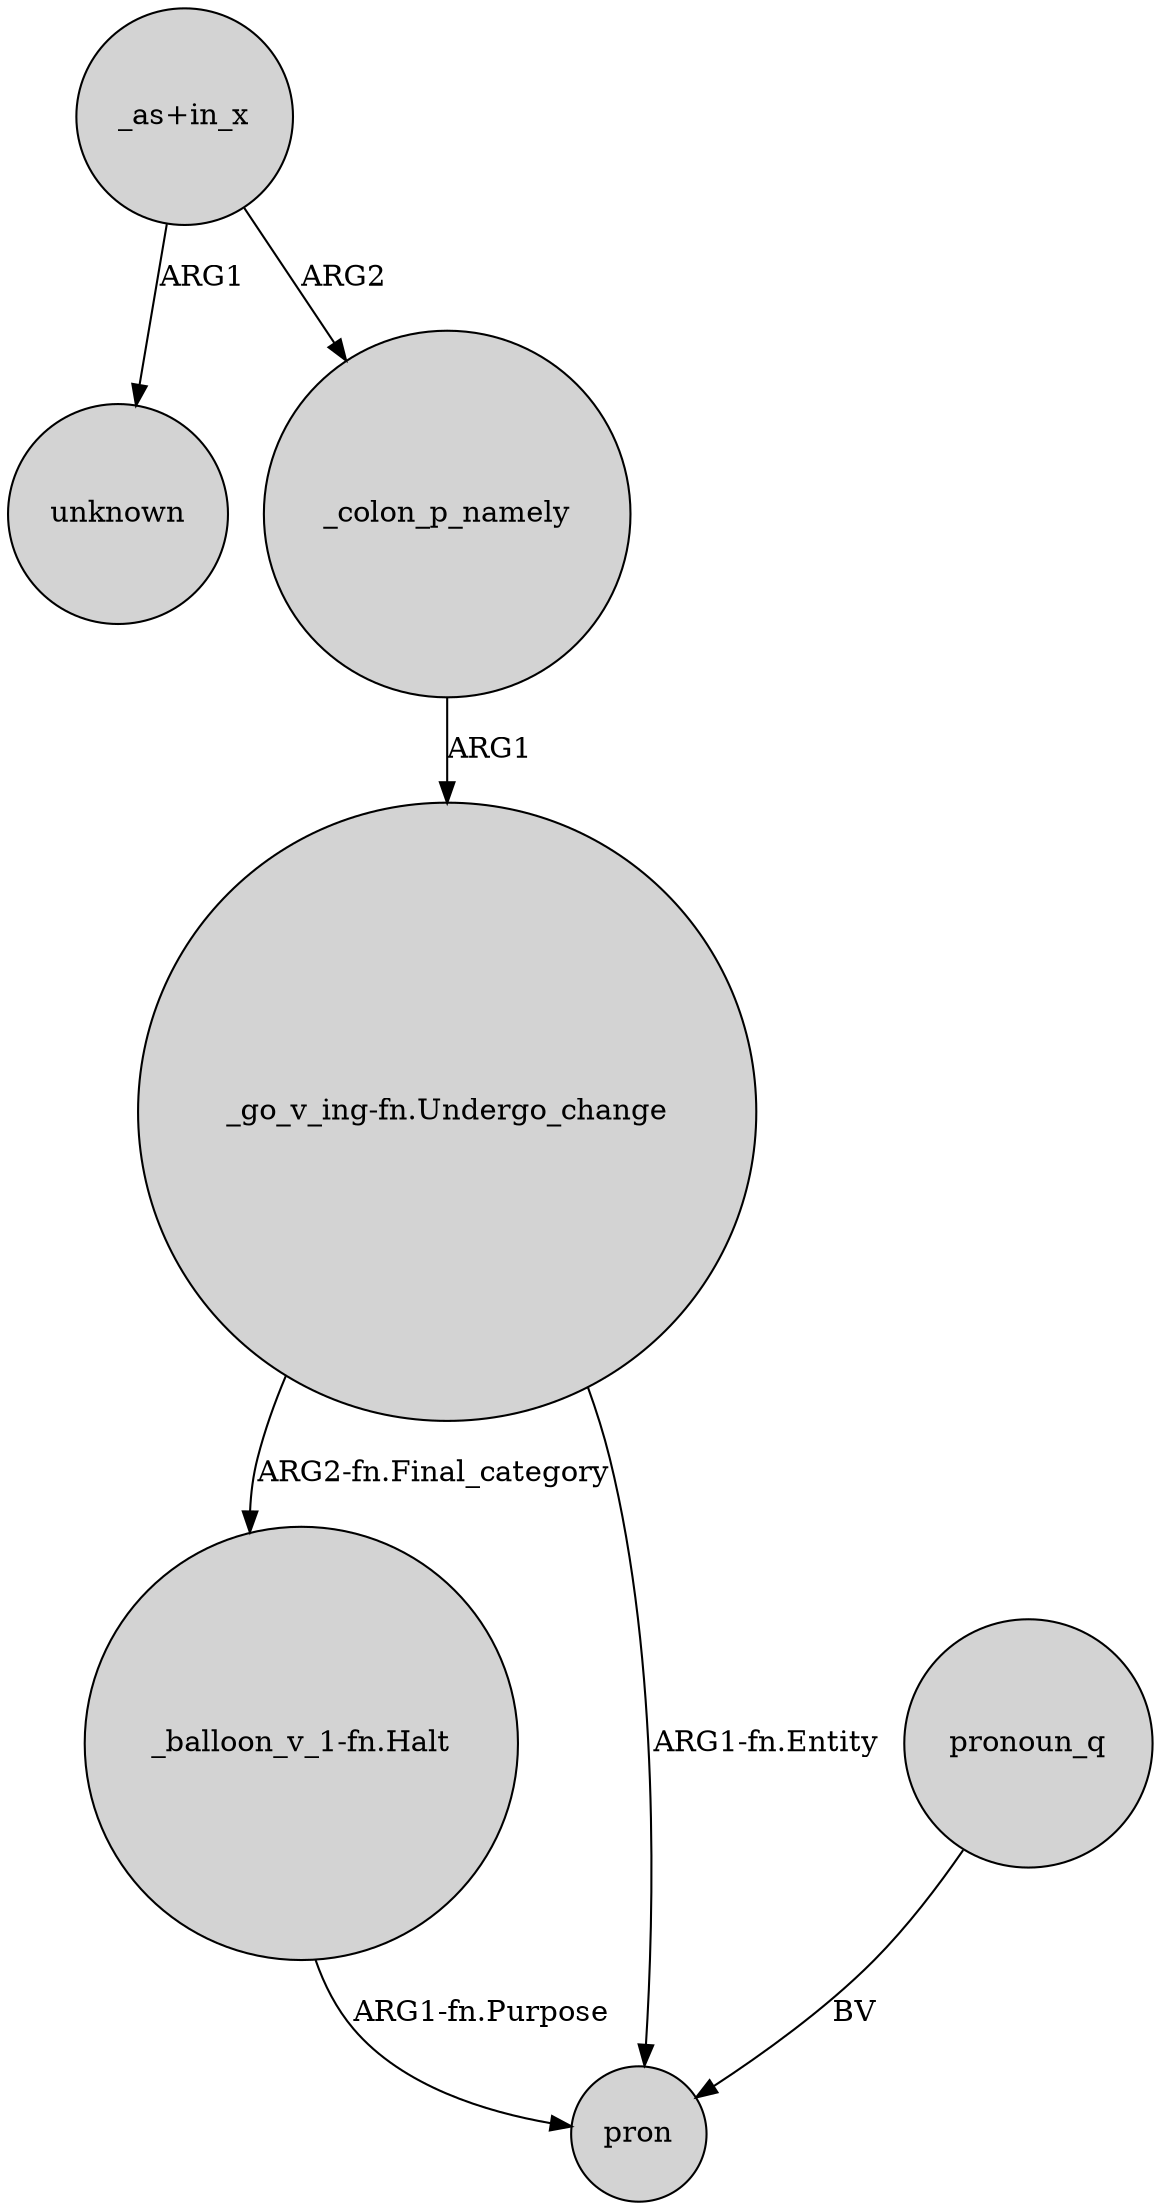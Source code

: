 digraph {
	node [shape=circle style=filled]
	"_balloon_v_1-fn.Halt" -> pron [label="ARG1-fn.Purpose"]
	"_as+in_x" -> unknown [label=ARG1]
	"_as+in_x" -> _colon_p_namely [label=ARG2]
	"_go_v_ing-fn.Undergo_change" -> pron [label="ARG1-fn.Entity"]
	_colon_p_namely -> "_go_v_ing-fn.Undergo_change" [label=ARG1]
	pronoun_q -> pron [label=BV]
	"_go_v_ing-fn.Undergo_change" -> "_balloon_v_1-fn.Halt" [label="ARG2-fn.Final_category"]
}
